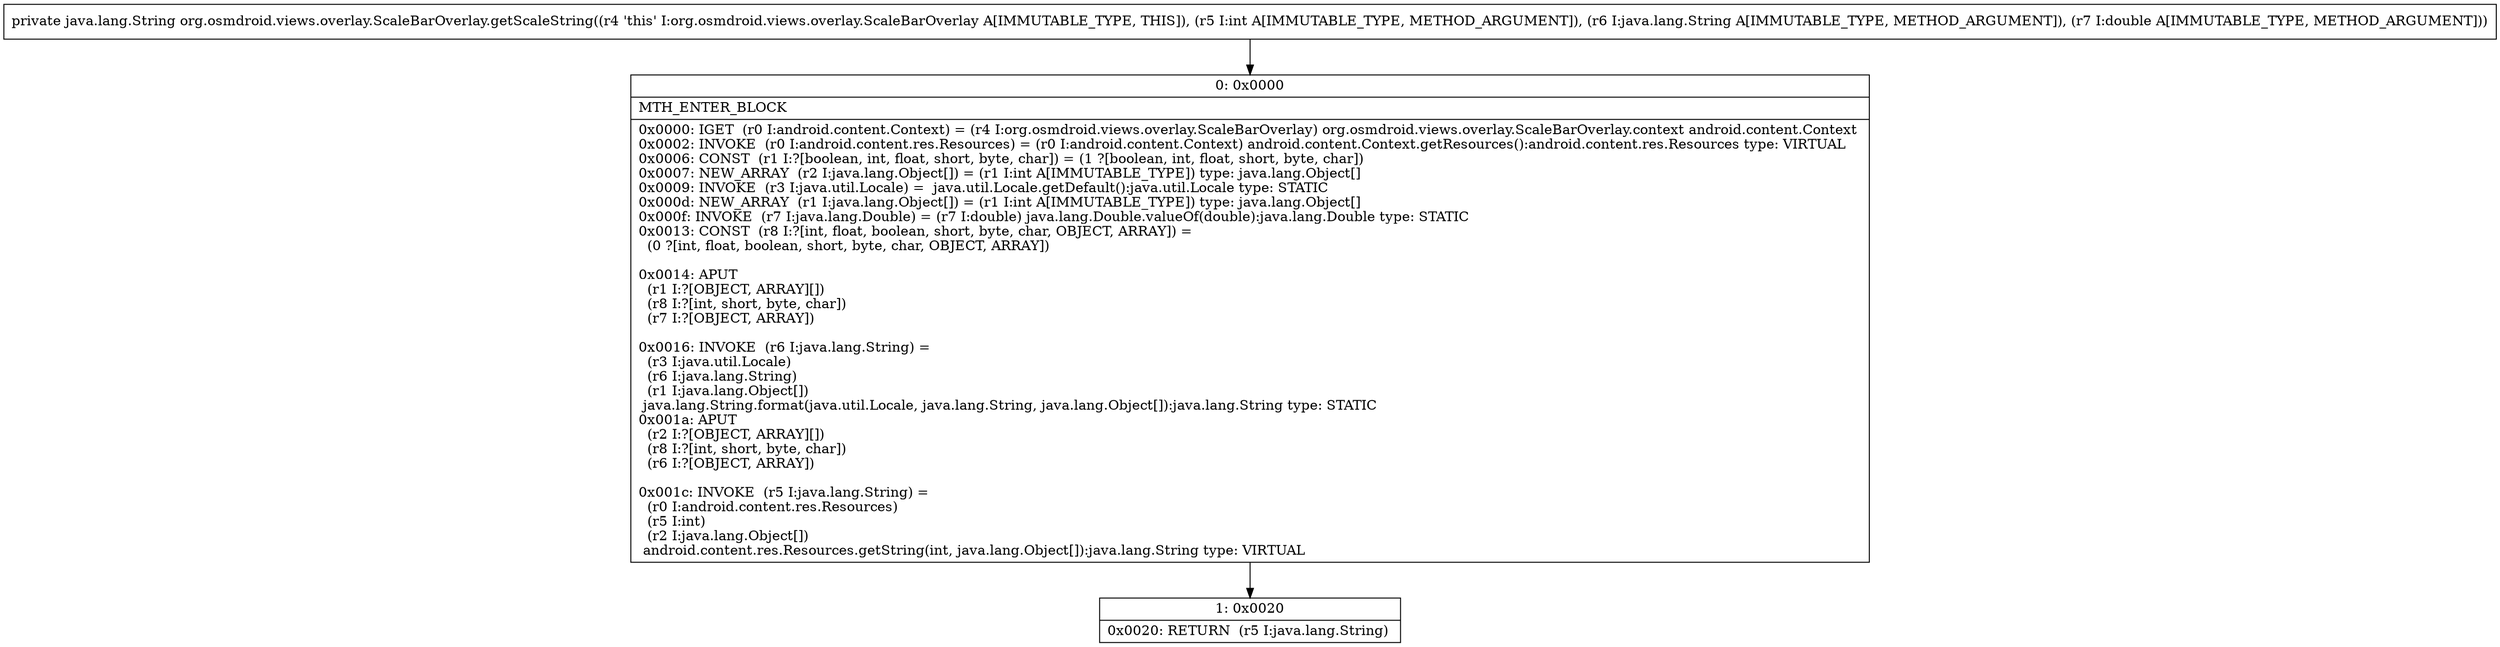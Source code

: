 digraph "CFG fororg.osmdroid.views.overlay.ScaleBarOverlay.getScaleString(ILjava\/lang\/String;D)Ljava\/lang\/String;" {
Node_0 [shape=record,label="{0\:\ 0x0000|MTH_ENTER_BLOCK\l|0x0000: IGET  (r0 I:android.content.Context) = (r4 I:org.osmdroid.views.overlay.ScaleBarOverlay) org.osmdroid.views.overlay.ScaleBarOverlay.context android.content.Context \l0x0002: INVOKE  (r0 I:android.content.res.Resources) = (r0 I:android.content.Context) android.content.Context.getResources():android.content.res.Resources type: VIRTUAL \l0x0006: CONST  (r1 I:?[boolean, int, float, short, byte, char]) = (1 ?[boolean, int, float, short, byte, char]) \l0x0007: NEW_ARRAY  (r2 I:java.lang.Object[]) = (r1 I:int A[IMMUTABLE_TYPE]) type: java.lang.Object[] \l0x0009: INVOKE  (r3 I:java.util.Locale) =  java.util.Locale.getDefault():java.util.Locale type: STATIC \l0x000d: NEW_ARRAY  (r1 I:java.lang.Object[]) = (r1 I:int A[IMMUTABLE_TYPE]) type: java.lang.Object[] \l0x000f: INVOKE  (r7 I:java.lang.Double) = (r7 I:double) java.lang.Double.valueOf(double):java.lang.Double type: STATIC \l0x0013: CONST  (r8 I:?[int, float, boolean, short, byte, char, OBJECT, ARRAY]) = \l  (0 ?[int, float, boolean, short, byte, char, OBJECT, ARRAY])\l \l0x0014: APUT  \l  (r1 I:?[OBJECT, ARRAY][])\l  (r8 I:?[int, short, byte, char])\l  (r7 I:?[OBJECT, ARRAY])\l \l0x0016: INVOKE  (r6 I:java.lang.String) = \l  (r3 I:java.util.Locale)\l  (r6 I:java.lang.String)\l  (r1 I:java.lang.Object[])\l java.lang.String.format(java.util.Locale, java.lang.String, java.lang.Object[]):java.lang.String type: STATIC \l0x001a: APUT  \l  (r2 I:?[OBJECT, ARRAY][])\l  (r8 I:?[int, short, byte, char])\l  (r6 I:?[OBJECT, ARRAY])\l \l0x001c: INVOKE  (r5 I:java.lang.String) = \l  (r0 I:android.content.res.Resources)\l  (r5 I:int)\l  (r2 I:java.lang.Object[])\l android.content.res.Resources.getString(int, java.lang.Object[]):java.lang.String type: VIRTUAL \l}"];
Node_1 [shape=record,label="{1\:\ 0x0020|0x0020: RETURN  (r5 I:java.lang.String) \l}"];
MethodNode[shape=record,label="{private java.lang.String org.osmdroid.views.overlay.ScaleBarOverlay.getScaleString((r4 'this' I:org.osmdroid.views.overlay.ScaleBarOverlay A[IMMUTABLE_TYPE, THIS]), (r5 I:int A[IMMUTABLE_TYPE, METHOD_ARGUMENT]), (r6 I:java.lang.String A[IMMUTABLE_TYPE, METHOD_ARGUMENT]), (r7 I:double A[IMMUTABLE_TYPE, METHOD_ARGUMENT])) }"];
MethodNode -> Node_0;
Node_0 -> Node_1;
}

